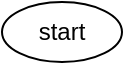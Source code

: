 <mxfile version="14.4.6" type="github"><diagram id="C5RBs43oDa-KdzZeNtuy" name="Page-1"><mxGraphModel dx="1186" dy="744" grid="1" gridSize="10" guides="1" tooltips="1" connect="1" arrows="1" fold="1" page="1" pageScale="1" pageWidth="827" pageHeight="1169" math="0" shadow="0"><root><mxCell id="WIyWlLk6GJQsqaUBKTNV-0"/><mxCell id="WIyWlLk6GJQsqaUBKTNV-1" parent="WIyWlLk6GJQsqaUBKTNV-0"/><mxCell id="2mVonb-dkFjpZppT_8r9-0" value="start" style="ellipse;whiteSpace=wrap;html=1;" vertex="1" parent="WIyWlLk6GJQsqaUBKTNV-1"><mxGeometry x="50" y="50" width="60" height="30" as="geometry"/></mxCell></root></mxGraphModel></diagram></mxfile>